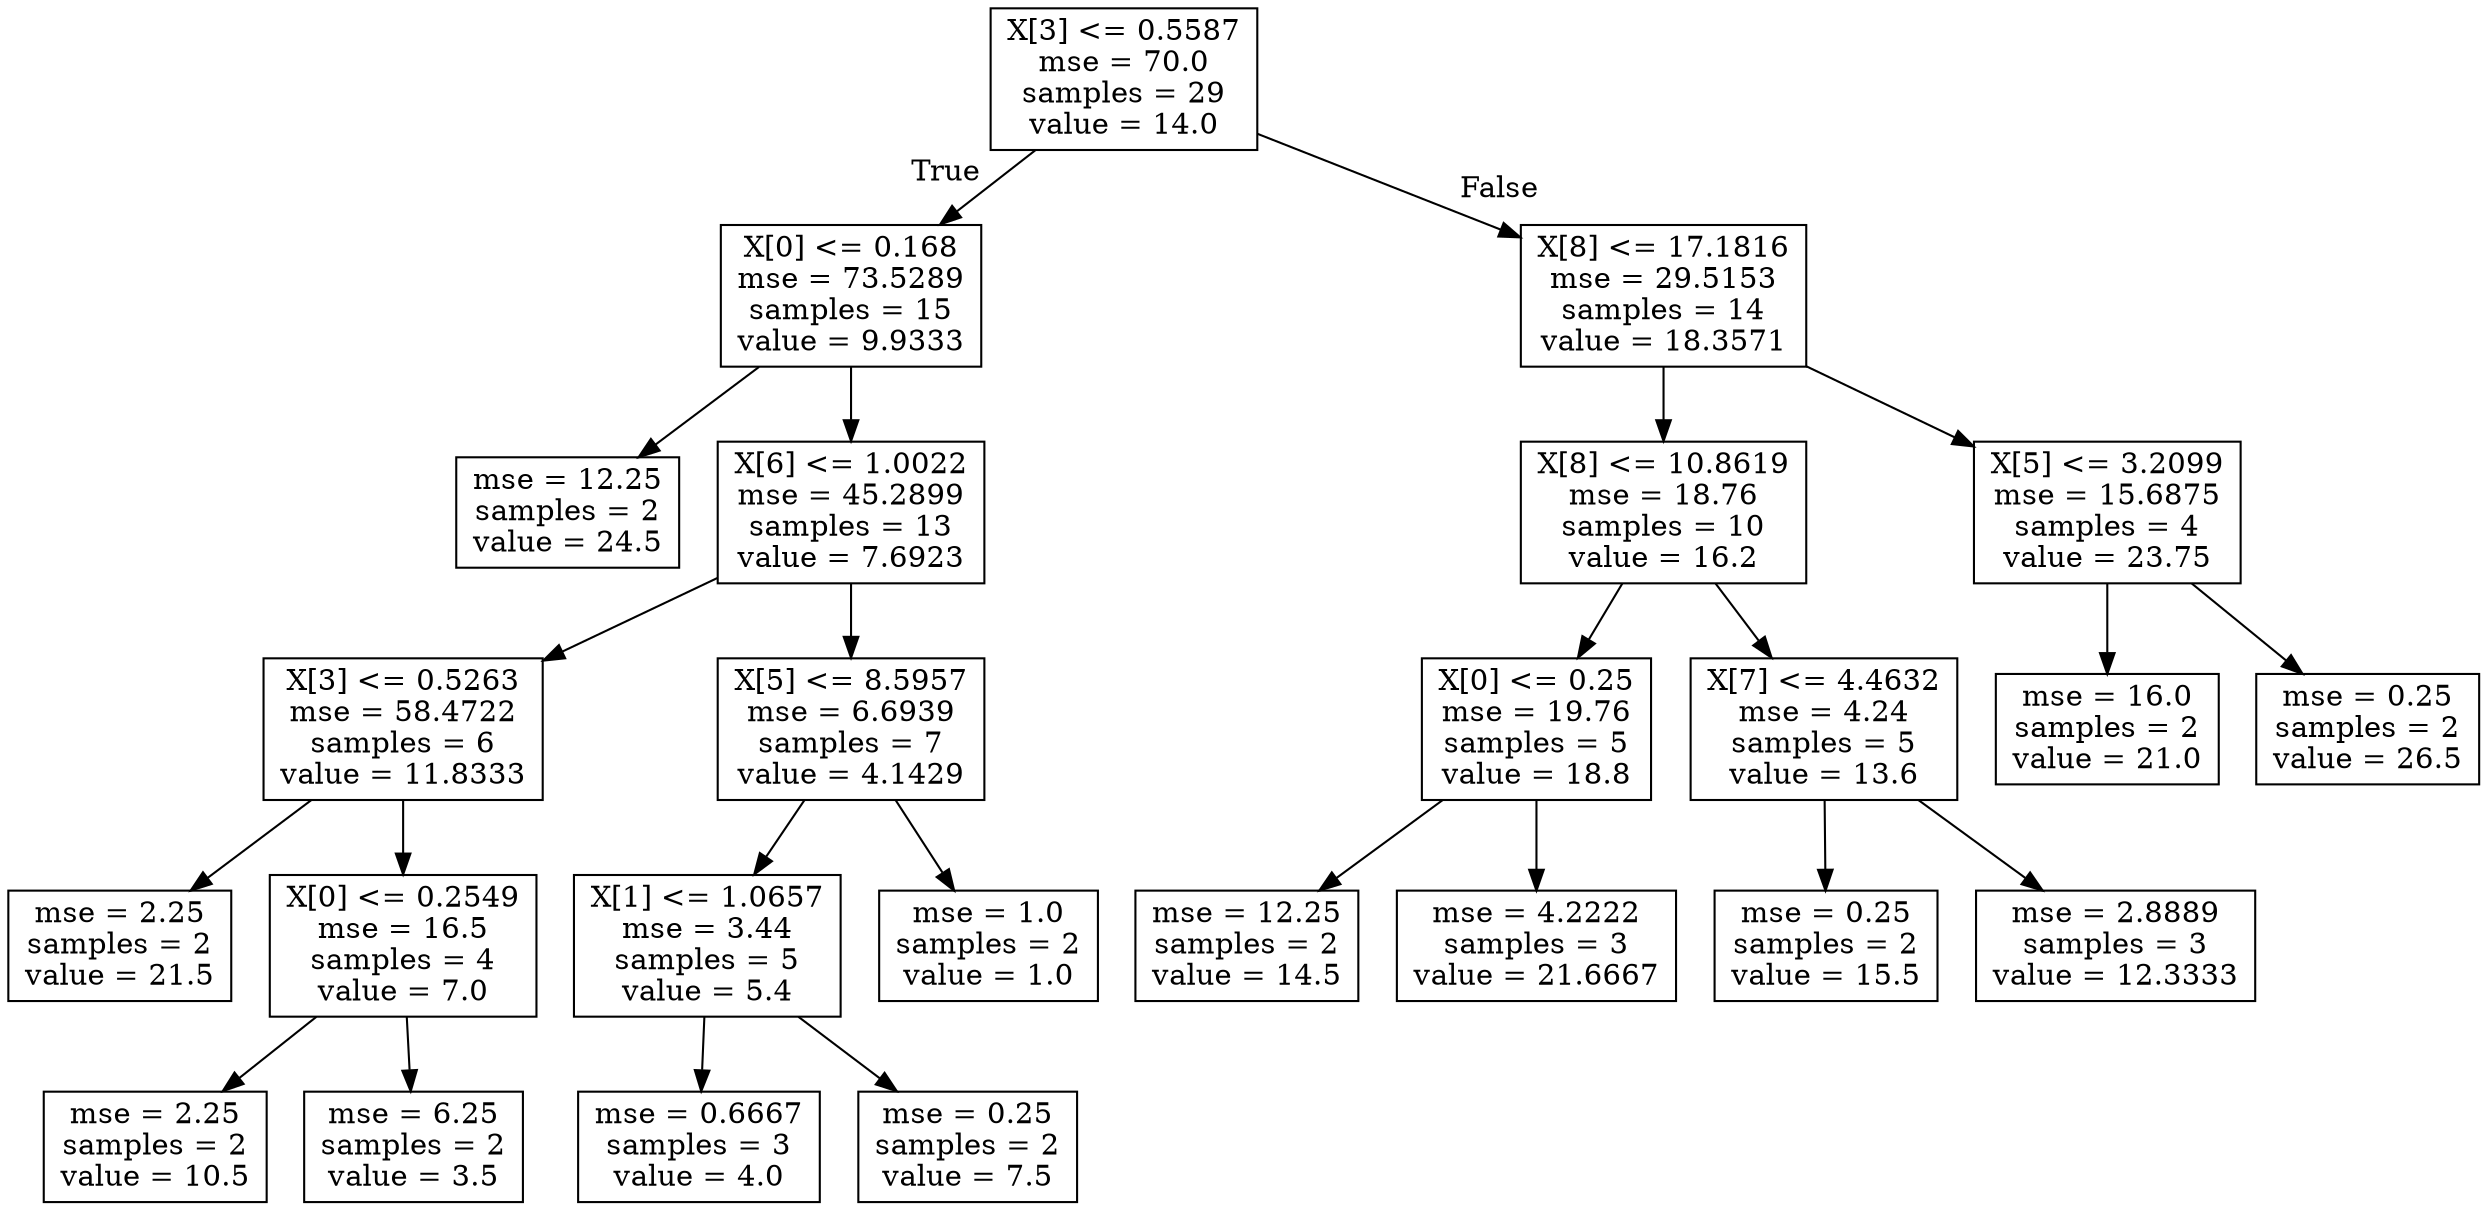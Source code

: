 digraph Tree {
node [shape=box] ;
0 [label="X[3] <= 0.5587\nmse = 70.0\nsamples = 29\nvalue = 14.0"] ;
1 [label="X[0] <= 0.168\nmse = 73.5289\nsamples = 15\nvalue = 9.9333"] ;
0 -> 1 [labeldistance=2.5, labelangle=45, headlabel="True"] ;
2 [label="mse = 12.25\nsamples = 2\nvalue = 24.5"] ;
1 -> 2 ;
3 [label="X[6] <= 1.0022\nmse = 45.2899\nsamples = 13\nvalue = 7.6923"] ;
1 -> 3 ;
4 [label="X[3] <= 0.5263\nmse = 58.4722\nsamples = 6\nvalue = 11.8333"] ;
3 -> 4 ;
5 [label="mse = 2.25\nsamples = 2\nvalue = 21.5"] ;
4 -> 5 ;
6 [label="X[0] <= 0.2549\nmse = 16.5\nsamples = 4\nvalue = 7.0"] ;
4 -> 6 ;
7 [label="mse = 2.25\nsamples = 2\nvalue = 10.5"] ;
6 -> 7 ;
8 [label="mse = 6.25\nsamples = 2\nvalue = 3.5"] ;
6 -> 8 ;
9 [label="X[5] <= 8.5957\nmse = 6.6939\nsamples = 7\nvalue = 4.1429"] ;
3 -> 9 ;
10 [label="X[1] <= 1.0657\nmse = 3.44\nsamples = 5\nvalue = 5.4"] ;
9 -> 10 ;
11 [label="mse = 0.6667\nsamples = 3\nvalue = 4.0"] ;
10 -> 11 ;
12 [label="mse = 0.25\nsamples = 2\nvalue = 7.5"] ;
10 -> 12 ;
13 [label="mse = 1.0\nsamples = 2\nvalue = 1.0"] ;
9 -> 13 ;
14 [label="X[8] <= 17.1816\nmse = 29.5153\nsamples = 14\nvalue = 18.3571"] ;
0 -> 14 [labeldistance=2.5, labelangle=-45, headlabel="False"] ;
15 [label="X[8] <= 10.8619\nmse = 18.76\nsamples = 10\nvalue = 16.2"] ;
14 -> 15 ;
16 [label="X[0] <= 0.25\nmse = 19.76\nsamples = 5\nvalue = 18.8"] ;
15 -> 16 ;
17 [label="mse = 12.25\nsamples = 2\nvalue = 14.5"] ;
16 -> 17 ;
18 [label="mse = 4.2222\nsamples = 3\nvalue = 21.6667"] ;
16 -> 18 ;
19 [label="X[7] <= 4.4632\nmse = 4.24\nsamples = 5\nvalue = 13.6"] ;
15 -> 19 ;
20 [label="mse = 0.25\nsamples = 2\nvalue = 15.5"] ;
19 -> 20 ;
21 [label="mse = 2.8889\nsamples = 3\nvalue = 12.3333"] ;
19 -> 21 ;
22 [label="X[5] <= 3.2099\nmse = 15.6875\nsamples = 4\nvalue = 23.75"] ;
14 -> 22 ;
23 [label="mse = 16.0\nsamples = 2\nvalue = 21.0"] ;
22 -> 23 ;
24 [label="mse = 0.25\nsamples = 2\nvalue = 26.5"] ;
22 -> 24 ;
}
